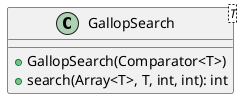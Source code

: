 @startuml

    class GallopSearch<T> {
        +GallopSearch(Comparator<T>)
        +search(Array<T>, T, int, int): int
    }

@enduml
